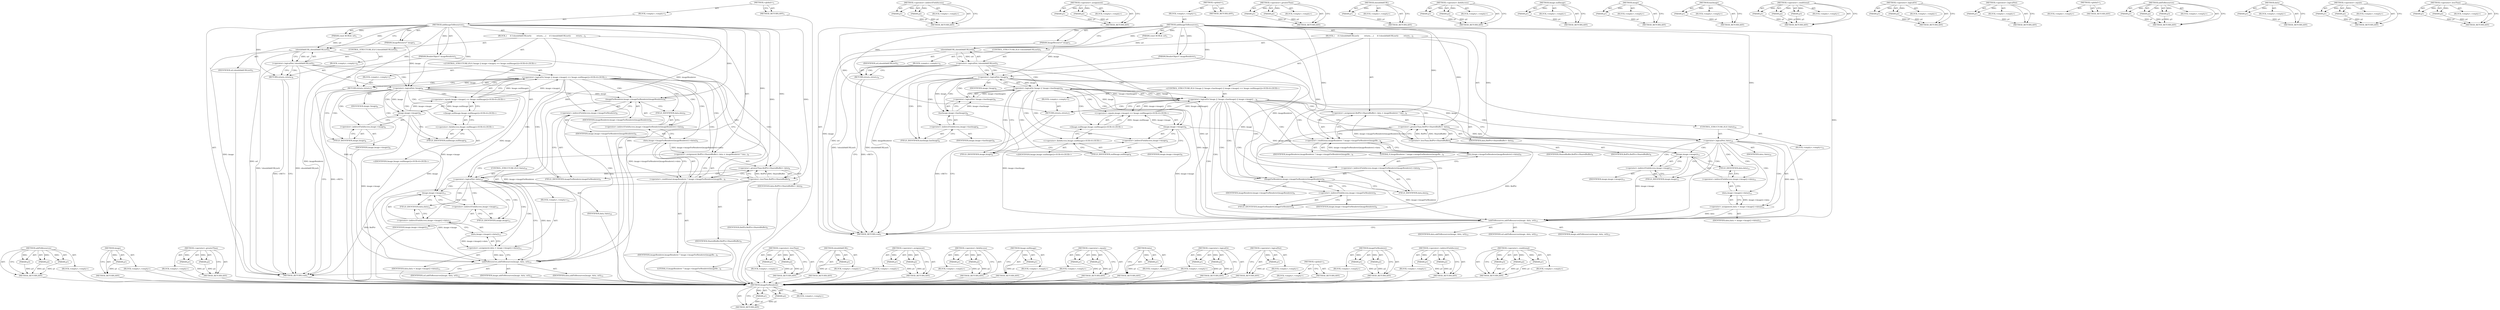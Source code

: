 digraph "&lt;operator&gt;.conditional" {
vulnerable_162 [label=<(METHOD,imageForRenderer)>];
vulnerable_163 [label=<(PARAM,p1)>];
vulnerable_164 [label=<(PARAM,p2)>];
vulnerable_165 [label=<(BLOCK,&lt;empty&gt;,&lt;empty&gt;)>];
vulnerable_166 [label=<(METHOD_RETURN,ANY)>];
vulnerable_114 [label=<(METHOD,&lt;operator&gt;.indirectFieldAccess)>];
vulnerable_115 [label=<(PARAM,p1)>];
vulnerable_116 [label=<(PARAM,p2)>];
vulnerable_117 [label=<(BLOCK,&lt;empty&gt;,&lt;empty&gt;)>];
vulnerable_118 [label=<(METHOD_RETURN,ANY)>];
vulnerable_137 [label=<(METHOD,&lt;operator&gt;.assignment)>];
vulnerable_138 [label=<(PARAM,p1)>];
vulnerable_139 [label=<(PARAM,p2)>];
vulnerable_140 [label=<(BLOCK,&lt;empty&gt;,&lt;empty&gt;)>];
vulnerable_141 [label=<(METHOD_RETURN,ANY)>];
vulnerable_6 [label=<(METHOD,&lt;global&gt;)<SUB>1</SUB>>];
vulnerable_7 [label=<(BLOCK,&lt;empty&gt;,&lt;empty&gt;)<SUB>1</SUB>>];
vulnerable_8 [label=<(METHOD,addImageToResources)<SUB>1</SUB>>];
vulnerable_9 [label=<(PARAM,ImageResource* image)<SUB>1</SUB>>];
vulnerable_10 [label=<(PARAM,RenderObject* imageRenderer)<SUB>1</SUB>>];
vulnerable_11 [label=<(PARAM,const KURL&amp; url)<SUB>1</SUB>>];
vulnerable_12 [label=<(BLOCK,{
     if (!shouldAddURL(url))
         return;...,{
     if (!shouldAddURL(url))
         return;...)<SUB>2</SUB>>];
vulnerable_13 [label=<(CONTROL_STRUCTURE,IF,if (!shouldAddURL(url)))<SUB>3</SUB>>];
vulnerable_14 [label=<(&lt;operator&gt;.logicalNot,!shouldAddURL(url))<SUB>3</SUB>>];
vulnerable_15 [label=<(shouldAddURL,shouldAddURL(url))<SUB>3</SUB>>];
vulnerable_16 [label=<(IDENTIFIER,url,shouldAddURL(url))<SUB>3</SUB>>];
vulnerable_17 [label=<(BLOCK,&lt;empty&gt;,&lt;empty&gt;)<SUB>4</SUB>>];
vulnerable_18 [label=<(RETURN,return;,return;)<SUB>4</SUB>>];
vulnerable_19 [label="<(CONTROL_STRUCTURE,IF,if (!image || !image-&gt;hasImage() || image-&gt;image() == Image::nullImage()))<SUB>6</SUB>>"];
vulnerable_20 [label=<(&lt;operator&gt;.logicalOr,!image || !image-&gt;hasImage() || image-&gt;image() ...)<SUB>6</SUB>>];
vulnerable_21 [label=<(&lt;operator&gt;.logicalOr,!image || !image-&gt;hasImage())<SUB>6</SUB>>];
vulnerable_22 [label=<(&lt;operator&gt;.logicalNot,!image)<SUB>6</SUB>>];
vulnerable_23 [label=<(IDENTIFIER,image,!image)<SUB>6</SUB>>];
vulnerable_24 [label=<(&lt;operator&gt;.logicalNot,!image-&gt;hasImage())<SUB>6</SUB>>];
vulnerable_25 [label=<(hasImage,image-&gt;hasImage())<SUB>6</SUB>>];
vulnerable_26 [label=<(&lt;operator&gt;.indirectFieldAccess,image-&gt;hasImage)<SUB>6</SUB>>];
vulnerable_27 [label=<(IDENTIFIER,image,image-&gt;hasImage())<SUB>6</SUB>>];
vulnerable_28 [label=<(FIELD_IDENTIFIER,hasImage,hasImage)<SUB>6</SUB>>];
vulnerable_29 [label="<(&lt;operator&gt;.equals,image-&gt;image() == Image::nullImage())<SUB>6</SUB>>"];
vulnerable_30 [label=<(image,image-&gt;image())<SUB>6</SUB>>];
vulnerable_31 [label=<(&lt;operator&gt;.indirectFieldAccess,image-&gt;image)<SUB>6</SUB>>];
vulnerable_32 [label=<(IDENTIFIER,image,image-&gt;image())<SUB>6</SUB>>];
vulnerable_33 [label=<(FIELD_IDENTIFIER,image,image)<SUB>6</SUB>>];
vulnerable_34 [label="<(Image.nullImage,Image::nullImage())<SUB>6</SUB>>"];
vulnerable_35 [label="<(&lt;operator&gt;.fieldAccess,Image::nullImage)<SUB>6</SUB>>"];
vulnerable_36 [label="<(IDENTIFIER,Image,Image::nullImage())<SUB>6</SUB>>"];
vulnerable_37 [label=<(FIELD_IDENTIFIER,nullImage,nullImage)<SUB>6</SUB>>];
vulnerable_38 [label=<(BLOCK,&lt;empty&gt;,&lt;empty&gt;)<SUB>7</SUB>>];
vulnerable_39 [label=<(RETURN,return;,return;)<SUB>7</SUB>>];
vulnerable_40 [label=<(&lt;operator&gt;.assignment,RefPtr&lt;SharedBuffer&gt; data = imageRenderer ? ima...)<SUB>9</SUB>>];
vulnerable_41 [label=<(&lt;operator&gt;.greaterThan,RefPtr&lt;SharedBuffer&gt; data)<SUB>9</SUB>>];
vulnerable_42 [label=<(&lt;operator&gt;.lessThan,RefPtr&lt;SharedBuffer)<SUB>9</SUB>>];
vulnerable_43 [label=<(IDENTIFIER,RefPtr,RefPtr&lt;SharedBuffer)<SUB>9</SUB>>];
vulnerable_44 [label=<(IDENTIFIER,SharedBuffer,RefPtr&lt;SharedBuffer)<SUB>9</SUB>>];
vulnerable_45 [label=<(IDENTIFIER,data,RefPtr&lt;SharedBuffer&gt; data)<SUB>9</SUB>>];
vulnerable_46 [label=<(&lt;operator&gt;.conditional,imageRenderer ? image-&gt;imageForRenderer(imageRe...)<SUB>9</SUB>>];
vulnerable_47 [label=<(IDENTIFIER,imageRenderer,imageRenderer ? image-&gt;imageForRenderer(imageRe...)<SUB>9</SUB>>];
vulnerable_48 [label=<(data,image-&gt;imageForRenderer(imageRenderer)-&gt;data())<SUB>9</SUB>>];
vulnerable_49 [label=<(&lt;operator&gt;.indirectFieldAccess,image-&gt;imageForRenderer(imageRenderer)-&gt;data)<SUB>9</SUB>>];
vulnerable_50 [label=<(imageForRenderer,image-&gt;imageForRenderer(imageRenderer))<SUB>9</SUB>>];
vulnerable_51 [label=<(&lt;operator&gt;.indirectFieldAccess,image-&gt;imageForRenderer)<SUB>9</SUB>>];
vulnerable_52 [label=<(IDENTIFIER,image,image-&gt;imageForRenderer(imageRenderer))<SUB>9</SUB>>];
vulnerable_53 [label=<(FIELD_IDENTIFIER,imageForRenderer,imageForRenderer)<SUB>9</SUB>>];
vulnerable_54 [label=<(IDENTIFIER,imageRenderer,image-&gt;imageForRenderer(imageRenderer))<SUB>9</SUB>>];
vulnerable_55 [label=<(FIELD_IDENTIFIER,data,data)<SUB>9</SUB>>];
vulnerable_56 [label=<(LITERAL,0,imageRenderer ? image-&gt;imageForRenderer(imageRe...)<SUB>9</SUB>>];
vulnerable_57 [label=<(CONTROL_STRUCTURE,IF,if (!data))<SUB>10</SUB>>];
vulnerable_58 [label=<(&lt;operator&gt;.logicalNot,!data)<SUB>10</SUB>>];
vulnerable_59 [label=<(IDENTIFIER,data,!data)<SUB>10</SUB>>];
vulnerable_60 [label=<(BLOCK,&lt;empty&gt;,&lt;empty&gt;)<SUB>11</SUB>>];
vulnerable_61 [label=<(&lt;operator&gt;.assignment,data = image-&gt;image()-&gt;data())<SUB>11</SUB>>];
vulnerable_62 [label=<(IDENTIFIER,data,data = image-&gt;image()-&gt;data())<SUB>11</SUB>>];
vulnerable_63 [label=<(data,image-&gt;image()-&gt;data())<SUB>11</SUB>>];
vulnerable_64 [label=<(&lt;operator&gt;.indirectFieldAccess,image-&gt;image()-&gt;data)<SUB>11</SUB>>];
vulnerable_65 [label=<(image,image-&gt;image())<SUB>11</SUB>>];
vulnerable_66 [label=<(&lt;operator&gt;.indirectFieldAccess,image-&gt;image)<SUB>11</SUB>>];
vulnerable_67 [label=<(IDENTIFIER,image,image-&gt;image())<SUB>11</SUB>>];
vulnerable_68 [label=<(FIELD_IDENTIFIER,image,image)<SUB>11</SUB>>];
vulnerable_69 [label=<(FIELD_IDENTIFIER,data,data)<SUB>11</SUB>>];
vulnerable_70 [label=<(addToResources,addToResources(image, data, url))<SUB>13</SUB>>];
vulnerable_71 [label=<(IDENTIFIER,image,addToResources(image, data, url))<SUB>13</SUB>>];
vulnerable_72 [label=<(IDENTIFIER,data,addToResources(image, data, url))<SUB>13</SUB>>];
vulnerable_73 [label=<(IDENTIFIER,url,addToResources(image, data, url))<SUB>13</SUB>>];
vulnerable_74 [label=<(METHOD_RETURN,void)<SUB>1</SUB>>];
vulnerable_76 [label=<(METHOD_RETURN,ANY)<SUB>1</SUB>>];
vulnerable_142 [label=<(METHOD,&lt;operator&gt;.greaterThan)>];
vulnerable_143 [label=<(PARAM,p1)>];
vulnerable_144 [label=<(PARAM,p2)>];
vulnerable_145 [label=<(BLOCK,&lt;empty&gt;,&lt;empty&gt;)>];
vulnerable_146 [label=<(METHOD_RETURN,ANY)>];
vulnerable_101 [label=<(METHOD,shouldAddURL)>];
vulnerable_102 [label=<(PARAM,p1)>];
vulnerable_103 [label=<(BLOCK,&lt;empty&gt;,&lt;empty&gt;)>];
vulnerable_104 [label=<(METHOD_RETURN,ANY)>];
vulnerable_132 [label=<(METHOD,&lt;operator&gt;.fieldAccess)>];
vulnerable_133 [label=<(PARAM,p1)>];
vulnerable_134 [label=<(PARAM,p2)>];
vulnerable_135 [label=<(BLOCK,&lt;empty&gt;,&lt;empty&gt;)>];
vulnerable_136 [label=<(METHOD_RETURN,ANY)>];
vulnerable_128 [label=<(METHOD,Image.nullImage)>];
vulnerable_129 [label=<(PARAM,p1)>];
vulnerable_130 [label=<(BLOCK,&lt;empty&gt;,&lt;empty&gt;)>];
vulnerable_131 [label=<(METHOD_RETURN,ANY)>];
vulnerable_124 [label=<(METHOD,image)>];
vulnerable_125 [label=<(PARAM,p1)>];
vulnerable_126 [label=<(BLOCK,&lt;empty&gt;,&lt;empty&gt;)>];
vulnerable_127 [label=<(METHOD_RETURN,ANY)>];
vulnerable_110 [label=<(METHOD,hasImage)>];
vulnerable_111 [label=<(PARAM,p1)>];
vulnerable_112 [label=<(BLOCK,&lt;empty&gt;,&lt;empty&gt;)>];
vulnerable_113 [label=<(METHOD_RETURN,ANY)>];
vulnerable_152 [label=<(METHOD,&lt;operator&gt;.conditional)>];
vulnerable_153 [label=<(PARAM,p1)>];
vulnerable_154 [label=<(PARAM,p2)>];
vulnerable_155 [label=<(PARAM,p3)>];
vulnerable_156 [label=<(BLOCK,&lt;empty&gt;,&lt;empty&gt;)>];
vulnerable_157 [label=<(METHOD_RETURN,ANY)>];
vulnerable_105 [label=<(METHOD,&lt;operator&gt;.logicalOr)>];
vulnerable_106 [label=<(PARAM,p1)>];
vulnerable_107 [label=<(PARAM,p2)>];
vulnerable_108 [label=<(BLOCK,&lt;empty&gt;,&lt;empty&gt;)>];
vulnerable_109 [label=<(METHOD_RETURN,ANY)>];
vulnerable_97 [label=<(METHOD,&lt;operator&gt;.logicalNot)>];
vulnerable_98 [label=<(PARAM,p1)>];
vulnerable_99 [label=<(BLOCK,&lt;empty&gt;,&lt;empty&gt;)>];
vulnerable_100 [label=<(METHOD_RETURN,ANY)>];
vulnerable_91 [label=<(METHOD,&lt;global&gt;)<SUB>1</SUB>>];
vulnerable_92 [label=<(BLOCK,&lt;empty&gt;,&lt;empty&gt;)>];
vulnerable_93 [label=<(METHOD_RETURN,ANY)>];
vulnerable_167 [label=<(METHOD,addToResources)>];
vulnerable_168 [label=<(PARAM,p1)>];
vulnerable_169 [label=<(PARAM,p2)>];
vulnerable_170 [label=<(PARAM,p3)>];
vulnerable_171 [label=<(BLOCK,&lt;empty&gt;,&lt;empty&gt;)>];
vulnerable_172 [label=<(METHOD_RETURN,ANY)>];
vulnerable_158 [label=<(METHOD,data)>];
vulnerable_159 [label=<(PARAM,p1)>];
vulnerable_160 [label=<(BLOCK,&lt;empty&gt;,&lt;empty&gt;)>];
vulnerable_161 [label=<(METHOD_RETURN,ANY)>];
vulnerable_119 [label=<(METHOD,&lt;operator&gt;.equals)>];
vulnerable_120 [label=<(PARAM,p1)>];
vulnerable_121 [label=<(PARAM,p2)>];
vulnerable_122 [label=<(BLOCK,&lt;empty&gt;,&lt;empty&gt;)>];
vulnerable_123 [label=<(METHOD_RETURN,ANY)>];
vulnerable_147 [label=<(METHOD,&lt;operator&gt;.lessThan)>];
vulnerable_148 [label=<(PARAM,p1)>];
vulnerable_149 [label=<(PARAM,p2)>];
vulnerable_150 [label=<(BLOCK,&lt;empty&gt;,&lt;empty&gt;)>];
vulnerable_151 [label=<(METHOD_RETURN,ANY)>];
fixed_157 [label=<(METHOD,addToResources)>];
fixed_158 [label=<(PARAM,p1)>];
fixed_159 [label=<(PARAM,p2)>];
fixed_160 [label=<(PARAM,p3)>];
fixed_161 [label=<(BLOCK,&lt;empty&gt;,&lt;empty&gt;)>];
fixed_162 [label=<(METHOD_RETURN,ANY)>];
fixed_109 [label=<(METHOD,image)>];
fixed_110 [label=<(PARAM,p1)>];
fixed_111 [label=<(BLOCK,&lt;empty&gt;,&lt;empty&gt;)>];
fixed_112 [label=<(METHOD_RETURN,ANY)>];
fixed_132 [label=<(METHOD,&lt;operator&gt;.greaterThan)>];
fixed_133 [label=<(PARAM,p1)>];
fixed_134 [label=<(PARAM,p2)>];
fixed_135 [label=<(BLOCK,&lt;empty&gt;,&lt;empty&gt;)>];
fixed_136 [label=<(METHOD_RETURN,ANY)>];
fixed_6 [label=<(METHOD,&lt;global&gt;)<SUB>1</SUB>>];
fixed_7 [label=<(BLOCK,&lt;empty&gt;,&lt;empty&gt;)<SUB>1</SUB>>];
fixed_8 [label=<(METHOD,addImageToResources)<SUB>1</SUB>>];
fixed_9 [label=<(PARAM,ImageResource* image)<SUB>1</SUB>>];
fixed_10 [label=<(PARAM,RenderObject* imageRenderer)<SUB>1</SUB>>];
fixed_11 [label=<(PARAM,const KURL&amp; url)<SUB>1</SUB>>];
fixed_12 [label=<(BLOCK,{
     if (!shouldAddURL(url))
         return;...,{
     if (!shouldAddURL(url))
         return;...)<SUB>2</SUB>>];
fixed_13 [label=<(CONTROL_STRUCTURE,IF,if (!shouldAddURL(url)))<SUB>3</SUB>>];
fixed_14 [label=<(&lt;operator&gt;.logicalNot,!shouldAddURL(url))<SUB>3</SUB>>];
fixed_15 [label=<(shouldAddURL,shouldAddURL(url))<SUB>3</SUB>>];
fixed_16 [label=<(IDENTIFIER,url,shouldAddURL(url))<SUB>3</SUB>>];
fixed_17 [label=<(BLOCK,&lt;empty&gt;,&lt;empty&gt;)<SUB>4</SUB>>];
fixed_18 [label=<(RETURN,return;,return;)<SUB>4</SUB>>];
fixed_19 [label="<(CONTROL_STRUCTURE,IF,if (!image || image-&gt;image() == Image::nullImage()))<SUB>6</SUB>>"];
fixed_20 [label="<(&lt;operator&gt;.logicalOr,!image || image-&gt;image() == Image::nullImage())<SUB>6</SUB>>"];
fixed_21 [label=<(&lt;operator&gt;.logicalNot,!image)<SUB>6</SUB>>];
fixed_22 [label=<(IDENTIFIER,image,!image)<SUB>6</SUB>>];
fixed_23 [label="<(&lt;operator&gt;.equals,image-&gt;image() == Image::nullImage())<SUB>6</SUB>>"];
fixed_24 [label=<(image,image-&gt;image())<SUB>6</SUB>>];
fixed_25 [label=<(&lt;operator&gt;.indirectFieldAccess,image-&gt;image)<SUB>6</SUB>>];
fixed_26 [label=<(IDENTIFIER,image,image-&gt;image())<SUB>6</SUB>>];
fixed_27 [label=<(FIELD_IDENTIFIER,image,image)<SUB>6</SUB>>];
fixed_28 [label="<(Image.nullImage,Image::nullImage())<SUB>6</SUB>>"];
fixed_29 [label="<(&lt;operator&gt;.fieldAccess,Image::nullImage)<SUB>6</SUB>>"];
fixed_30 [label="<(IDENTIFIER,Image,Image::nullImage())<SUB>6</SUB>>"];
fixed_31 [label=<(FIELD_IDENTIFIER,nullImage,nullImage)<SUB>6</SUB>>];
fixed_32 [label=<(BLOCK,&lt;empty&gt;,&lt;empty&gt;)<SUB>7</SUB>>];
fixed_33 [label=<(RETURN,return;,return;)<SUB>7</SUB>>];
fixed_34 [label=<(&lt;operator&gt;.assignment,RefPtr&lt;SharedBuffer&gt; data = imageRenderer ? ima...)<SUB>9</SUB>>];
fixed_35 [label=<(&lt;operator&gt;.greaterThan,RefPtr&lt;SharedBuffer&gt; data)<SUB>9</SUB>>];
fixed_36 [label=<(&lt;operator&gt;.lessThan,RefPtr&lt;SharedBuffer)<SUB>9</SUB>>];
fixed_37 [label=<(IDENTIFIER,RefPtr,RefPtr&lt;SharedBuffer)<SUB>9</SUB>>];
fixed_38 [label=<(IDENTIFIER,SharedBuffer,RefPtr&lt;SharedBuffer)<SUB>9</SUB>>];
fixed_39 [label=<(IDENTIFIER,data,RefPtr&lt;SharedBuffer&gt; data)<SUB>9</SUB>>];
fixed_40 [label=<(&lt;operator&gt;.conditional,imageRenderer ? image-&gt;imageForRenderer(imageRe...)<SUB>9</SUB>>];
fixed_41 [label=<(IDENTIFIER,imageRenderer,imageRenderer ? image-&gt;imageForRenderer(imageRe...)<SUB>9</SUB>>];
fixed_42 [label=<(data,image-&gt;imageForRenderer(imageRenderer)-&gt;data())<SUB>9</SUB>>];
fixed_43 [label=<(&lt;operator&gt;.indirectFieldAccess,image-&gt;imageForRenderer(imageRenderer)-&gt;data)<SUB>9</SUB>>];
fixed_44 [label=<(imageForRenderer,image-&gt;imageForRenderer(imageRenderer))<SUB>9</SUB>>];
fixed_45 [label=<(&lt;operator&gt;.indirectFieldAccess,image-&gt;imageForRenderer)<SUB>9</SUB>>];
fixed_46 [label=<(IDENTIFIER,image,image-&gt;imageForRenderer(imageRenderer))<SUB>9</SUB>>];
fixed_47 [label=<(FIELD_IDENTIFIER,imageForRenderer,imageForRenderer)<SUB>9</SUB>>];
fixed_48 [label=<(IDENTIFIER,imageRenderer,image-&gt;imageForRenderer(imageRenderer))<SUB>9</SUB>>];
fixed_49 [label=<(FIELD_IDENTIFIER,data,data)<SUB>9</SUB>>];
fixed_50 [label=<(LITERAL,0,imageRenderer ? image-&gt;imageForRenderer(imageRe...)<SUB>9</SUB>>];
fixed_51 [label=<(CONTROL_STRUCTURE,IF,if (!data))<SUB>10</SUB>>];
fixed_52 [label=<(&lt;operator&gt;.logicalNot,!data)<SUB>10</SUB>>];
fixed_53 [label=<(IDENTIFIER,data,!data)<SUB>10</SUB>>];
fixed_54 [label=<(BLOCK,&lt;empty&gt;,&lt;empty&gt;)<SUB>11</SUB>>];
fixed_55 [label=<(&lt;operator&gt;.assignment,data = image-&gt;image()-&gt;data())<SUB>11</SUB>>];
fixed_56 [label=<(IDENTIFIER,data,data = image-&gt;image()-&gt;data())<SUB>11</SUB>>];
fixed_57 [label=<(data,image-&gt;image()-&gt;data())<SUB>11</SUB>>];
fixed_58 [label=<(&lt;operator&gt;.indirectFieldAccess,image-&gt;image()-&gt;data)<SUB>11</SUB>>];
fixed_59 [label=<(image,image-&gt;image())<SUB>11</SUB>>];
fixed_60 [label=<(&lt;operator&gt;.indirectFieldAccess,image-&gt;image)<SUB>11</SUB>>];
fixed_61 [label=<(IDENTIFIER,image,image-&gt;image())<SUB>11</SUB>>];
fixed_62 [label=<(FIELD_IDENTIFIER,image,image)<SUB>11</SUB>>];
fixed_63 [label=<(FIELD_IDENTIFIER,data,data)<SUB>11</SUB>>];
fixed_64 [label=<(addToResources,addToResources(image, data, url))<SUB>13</SUB>>];
fixed_65 [label=<(IDENTIFIER,image,addToResources(image, data, url))<SUB>13</SUB>>];
fixed_66 [label=<(IDENTIFIER,data,addToResources(image, data, url))<SUB>13</SUB>>];
fixed_67 [label=<(IDENTIFIER,url,addToResources(image, data, url))<SUB>13</SUB>>];
fixed_68 [label=<(METHOD_RETURN,void)<SUB>1</SUB>>];
fixed_70 [label=<(METHOD_RETURN,ANY)<SUB>1</SUB>>];
fixed_137 [label=<(METHOD,&lt;operator&gt;.lessThan)>];
fixed_138 [label=<(PARAM,p1)>];
fixed_139 [label=<(PARAM,p2)>];
fixed_140 [label=<(BLOCK,&lt;empty&gt;,&lt;empty&gt;)>];
fixed_141 [label=<(METHOD_RETURN,ANY)>];
fixed_95 [label=<(METHOD,shouldAddURL)>];
fixed_96 [label=<(PARAM,p1)>];
fixed_97 [label=<(BLOCK,&lt;empty&gt;,&lt;empty&gt;)>];
fixed_98 [label=<(METHOD_RETURN,ANY)>];
fixed_127 [label=<(METHOD,&lt;operator&gt;.assignment)>];
fixed_128 [label=<(PARAM,p1)>];
fixed_129 [label=<(PARAM,p2)>];
fixed_130 [label=<(BLOCK,&lt;empty&gt;,&lt;empty&gt;)>];
fixed_131 [label=<(METHOD_RETURN,ANY)>];
fixed_122 [label=<(METHOD,&lt;operator&gt;.fieldAccess)>];
fixed_123 [label=<(PARAM,p1)>];
fixed_124 [label=<(PARAM,p2)>];
fixed_125 [label=<(BLOCK,&lt;empty&gt;,&lt;empty&gt;)>];
fixed_126 [label=<(METHOD_RETURN,ANY)>];
fixed_118 [label=<(METHOD,Image.nullImage)>];
fixed_119 [label=<(PARAM,p1)>];
fixed_120 [label=<(BLOCK,&lt;empty&gt;,&lt;empty&gt;)>];
fixed_121 [label=<(METHOD_RETURN,ANY)>];
fixed_104 [label=<(METHOD,&lt;operator&gt;.equals)>];
fixed_105 [label=<(PARAM,p1)>];
fixed_106 [label=<(PARAM,p2)>];
fixed_107 [label=<(BLOCK,&lt;empty&gt;,&lt;empty&gt;)>];
fixed_108 [label=<(METHOD_RETURN,ANY)>];
fixed_148 [label=<(METHOD,data)>];
fixed_149 [label=<(PARAM,p1)>];
fixed_150 [label=<(BLOCK,&lt;empty&gt;,&lt;empty&gt;)>];
fixed_151 [label=<(METHOD_RETURN,ANY)>];
fixed_99 [label=<(METHOD,&lt;operator&gt;.logicalOr)>];
fixed_100 [label=<(PARAM,p1)>];
fixed_101 [label=<(PARAM,p2)>];
fixed_102 [label=<(BLOCK,&lt;empty&gt;,&lt;empty&gt;)>];
fixed_103 [label=<(METHOD_RETURN,ANY)>];
fixed_91 [label=<(METHOD,&lt;operator&gt;.logicalNot)>];
fixed_92 [label=<(PARAM,p1)>];
fixed_93 [label=<(BLOCK,&lt;empty&gt;,&lt;empty&gt;)>];
fixed_94 [label=<(METHOD_RETURN,ANY)>];
fixed_85 [label=<(METHOD,&lt;global&gt;)<SUB>1</SUB>>];
fixed_86 [label=<(BLOCK,&lt;empty&gt;,&lt;empty&gt;)>];
fixed_87 [label=<(METHOD_RETURN,ANY)>];
fixed_152 [label=<(METHOD,imageForRenderer)>];
fixed_153 [label=<(PARAM,p1)>];
fixed_154 [label=<(PARAM,p2)>];
fixed_155 [label=<(BLOCK,&lt;empty&gt;,&lt;empty&gt;)>];
fixed_156 [label=<(METHOD_RETURN,ANY)>];
fixed_113 [label=<(METHOD,&lt;operator&gt;.indirectFieldAccess)>];
fixed_114 [label=<(PARAM,p1)>];
fixed_115 [label=<(PARAM,p2)>];
fixed_116 [label=<(BLOCK,&lt;empty&gt;,&lt;empty&gt;)>];
fixed_117 [label=<(METHOD_RETURN,ANY)>];
fixed_142 [label=<(METHOD,&lt;operator&gt;.conditional)>];
fixed_143 [label=<(PARAM,p1)>];
fixed_144 [label=<(PARAM,p2)>];
fixed_145 [label=<(PARAM,p3)>];
fixed_146 [label=<(BLOCK,&lt;empty&gt;,&lt;empty&gt;)>];
fixed_147 [label=<(METHOD_RETURN,ANY)>];
vulnerable_162 -> vulnerable_163  [key=0, label="AST: "];
vulnerable_162 -> vulnerable_163  [key=1, label="DDG: "];
vulnerable_162 -> vulnerable_165  [key=0, label="AST: "];
vulnerable_162 -> vulnerable_164  [key=0, label="AST: "];
vulnerable_162 -> vulnerable_164  [key=1, label="DDG: "];
vulnerable_162 -> vulnerable_166  [key=0, label="AST: "];
vulnerable_162 -> vulnerable_166  [key=1, label="CFG: "];
vulnerable_163 -> vulnerable_166  [key=0, label="DDG: p1"];
vulnerable_164 -> vulnerable_166  [key=0, label="DDG: p2"];
vulnerable_114 -> vulnerable_115  [key=0, label="AST: "];
vulnerable_114 -> vulnerable_115  [key=1, label="DDG: "];
vulnerable_114 -> vulnerable_117  [key=0, label="AST: "];
vulnerable_114 -> vulnerable_116  [key=0, label="AST: "];
vulnerable_114 -> vulnerable_116  [key=1, label="DDG: "];
vulnerable_114 -> vulnerable_118  [key=0, label="AST: "];
vulnerable_114 -> vulnerable_118  [key=1, label="CFG: "];
vulnerable_115 -> vulnerable_118  [key=0, label="DDG: p1"];
vulnerable_116 -> vulnerable_118  [key=0, label="DDG: p2"];
vulnerable_137 -> vulnerable_138  [key=0, label="AST: "];
vulnerable_137 -> vulnerable_138  [key=1, label="DDG: "];
vulnerable_137 -> vulnerable_140  [key=0, label="AST: "];
vulnerable_137 -> vulnerable_139  [key=0, label="AST: "];
vulnerable_137 -> vulnerable_139  [key=1, label="DDG: "];
vulnerable_137 -> vulnerable_141  [key=0, label="AST: "];
vulnerable_137 -> vulnerable_141  [key=1, label="CFG: "];
vulnerable_138 -> vulnerable_141  [key=0, label="DDG: p1"];
vulnerable_139 -> vulnerable_141  [key=0, label="DDG: p2"];
vulnerable_6 -> vulnerable_7  [key=0, label="AST: "];
vulnerable_6 -> vulnerable_76  [key=0, label="AST: "];
vulnerable_6 -> vulnerable_76  [key=1, label="CFG: "];
vulnerable_7 -> vulnerable_8  [key=0, label="AST: "];
vulnerable_8 -> vulnerable_9  [key=0, label="AST: "];
vulnerable_8 -> vulnerable_9  [key=1, label="DDG: "];
vulnerable_8 -> vulnerable_10  [key=0, label="AST: "];
vulnerable_8 -> vulnerable_10  [key=1, label="DDG: "];
vulnerable_8 -> vulnerable_11  [key=0, label="AST: "];
vulnerable_8 -> vulnerable_11  [key=1, label="DDG: "];
vulnerable_8 -> vulnerable_12  [key=0, label="AST: "];
vulnerable_8 -> vulnerable_74  [key=0, label="AST: "];
vulnerable_8 -> vulnerable_15  [key=0, label="CFG: "];
vulnerable_8 -> vulnerable_15  [key=1, label="DDG: "];
vulnerable_8 -> vulnerable_40  [key=0, label="DDG: "];
vulnerable_8 -> vulnerable_70  [key=0, label="DDG: "];
vulnerable_8 -> vulnerable_18  [key=0, label="DDG: "];
vulnerable_8 -> vulnerable_39  [key=0, label="DDG: "];
vulnerable_8 -> vulnerable_41  [key=0, label="DDG: "];
vulnerable_8 -> vulnerable_46  [key=0, label="DDG: "];
vulnerable_8 -> vulnerable_58  [key=0, label="DDG: "];
vulnerable_8 -> vulnerable_42  [key=0, label="DDG: "];
vulnerable_8 -> vulnerable_22  [key=0, label="DDG: "];
vulnerable_8 -> vulnerable_50  [key=0, label="DDG: "];
vulnerable_9 -> vulnerable_74  [key=0, label="DDG: image"];
vulnerable_9 -> vulnerable_22  [key=0, label="DDG: image"];
vulnerable_10 -> vulnerable_74  [key=0, label="DDG: imageRenderer"];
vulnerable_10 -> vulnerable_50  [key=0, label="DDG: imageRenderer"];
vulnerable_11 -> vulnerable_15  [key=0, label="DDG: url"];
vulnerable_12 -> vulnerable_13  [key=0, label="AST: "];
vulnerable_12 -> vulnerable_19  [key=0, label="AST: "];
vulnerable_12 -> vulnerable_40  [key=0, label="AST: "];
vulnerable_12 -> vulnerable_57  [key=0, label="AST: "];
vulnerable_12 -> vulnerable_70  [key=0, label="AST: "];
vulnerable_13 -> vulnerable_14  [key=0, label="AST: "];
vulnerable_13 -> vulnerable_17  [key=0, label="AST: "];
vulnerable_14 -> vulnerable_15  [key=0, label="AST: "];
vulnerable_14 -> vulnerable_18  [key=0, label="CFG: "];
vulnerable_14 -> vulnerable_18  [key=1, label="CDG: "];
vulnerable_14 -> vulnerable_22  [key=0, label="CFG: "];
vulnerable_14 -> vulnerable_22  [key=1, label="CDG: "];
vulnerable_14 -> vulnerable_74  [key=0, label="DDG: shouldAddURL(url)"];
vulnerable_14 -> vulnerable_74  [key=1, label="DDG: !shouldAddURL(url)"];
vulnerable_14 -> vulnerable_21  [key=0, label="CDG: "];
vulnerable_14 -> vulnerable_20  [key=0, label="CDG: "];
vulnerable_15 -> vulnerable_16  [key=0, label="AST: "];
vulnerable_15 -> vulnerable_14  [key=0, label="CFG: "];
vulnerable_15 -> vulnerable_14  [key=1, label="DDG: url"];
vulnerable_15 -> vulnerable_74  [key=0, label="DDG: url"];
vulnerable_15 -> vulnerable_70  [key=0, label="DDG: url"];
vulnerable_17 -> vulnerable_18  [key=0, label="AST: "];
vulnerable_18 -> vulnerable_74  [key=0, label="CFG: "];
vulnerable_18 -> vulnerable_74  [key=1, label="DDG: &lt;RET&gt;"];
vulnerable_19 -> vulnerable_20  [key=0, label="AST: "];
vulnerable_19 -> vulnerable_38  [key=0, label="AST: "];
vulnerable_20 -> vulnerable_21  [key=0, label="AST: "];
vulnerable_20 -> vulnerable_29  [key=0, label="AST: "];
vulnerable_20 -> vulnerable_39  [key=0, label="CFG: "];
vulnerable_20 -> vulnerable_39  [key=1, label="CDG: "];
vulnerable_20 -> vulnerable_42  [key=0, label="CFG: "];
vulnerable_20 -> vulnerable_42  [key=1, label="CDG: "];
vulnerable_20 -> vulnerable_46  [key=0, label="CDG: "];
vulnerable_20 -> vulnerable_40  [key=0, label="CDG: "];
vulnerable_20 -> vulnerable_58  [key=0, label="CDG: "];
vulnerable_20 -> vulnerable_41  [key=0, label="CDG: "];
vulnerable_20 -> vulnerable_70  [key=0, label="CDG: "];
vulnerable_20 -> vulnerable_48  [key=0, label="CDG: "];
vulnerable_20 -> vulnerable_49  [key=0, label="CDG: "];
vulnerable_20 -> vulnerable_51  [key=0, label="CDG: "];
vulnerable_20 -> vulnerable_50  [key=0, label="CDG: "];
vulnerable_20 -> vulnerable_53  [key=0, label="CDG: "];
vulnerable_20 -> vulnerable_55  [key=0, label="CDG: "];
vulnerable_21 -> vulnerable_22  [key=0, label="AST: "];
vulnerable_21 -> vulnerable_24  [key=0, label="AST: "];
vulnerable_21 -> vulnerable_20  [key=0, label="CFG: "];
vulnerable_21 -> vulnerable_20  [key=1, label="DDG: !image"];
vulnerable_21 -> vulnerable_20  [key=2, label="DDG: !image-&gt;hasImage()"];
vulnerable_21 -> vulnerable_33  [key=0, label="CFG: "];
vulnerable_21 -> vulnerable_33  [key=1, label="CDG: "];
vulnerable_21 -> vulnerable_30  [key=0, label="CDG: "];
vulnerable_21 -> vulnerable_34  [key=0, label="CDG: "];
vulnerable_21 -> vulnerable_37  [key=0, label="CDG: "];
vulnerable_21 -> vulnerable_29  [key=0, label="CDG: "];
vulnerable_21 -> vulnerable_35  [key=0, label="CDG: "];
vulnerable_21 -> vulnerable_31  [key=0, label="CDG: "];
vulnerable_22 -> vulnerable_23  [key=0, label="AST: "];
vulnerable_22 -> vulnerable_21  [key=0, label="CFG: "];
vulnerable_22 -> vulnerable_21  [key=1, label="DDG: image"];
vulnerable_22 -> vulnerable_28  [key=0, label="CFG: "];
vulnerable_22 -> vulnerable_28  [key=1, label="CDG: "];
vulnerable_22 -> vulnerable_70  [key=0, label="DDG: image"];
vulnerable_22 -> vulnerable_30  [key=0, label="DDG: image"];
vulnerable_22 -> vulnerable_25  [key=0, label="DDG: image"];
vulnerable_22 -> vulnerable_25  [key=1, label="CDG: "];
vulnerable_22 -> vulnerable_50  [key=0, label="DDG: image"];
vulnerable_22 -> vulnerable_65  [key=0, label="DDG: image"];
vulnerable_22 -> vulnerable_26  [key=0, label="CDG: "];
vulnerable_22 -> vulnerable_24  [key=0, label="CDG: "];
vulnerable_24 -> vulnerable_25  [key=0, label="AST: "];
vulnerable_24 -> vulnerable_21  [key=0, label="CFG: "];
vulnerable_24 -> vulnerable_21  [key=1, label="DDG: image-&gt;hasImage()"];
vulnerable_25 -> vulnerable_26  [key=0, label="AST: "];
vulnerable_25 -> vulnerable_24  [key=0, label="CFG: "];
vulnerable_25 -> vulnerable_24  [key=1, label="DDG: image-&gt;hasImage"];
vulnerable_25 -> vulnerable_70  [key=0, label="DDG: image-&gt;hasImage"];
vulnerable_26 -> vulnerable_27  [key=0, label="AST: "];
vulnerable_26 -> vulnerable_28  [key=0, label="AST: "];
vulnerable_26 -> vulnerable_25  [key=0, label="CFG: "];
vulnerable_28 -> vulnerable_26  [key=0, label="CFG: "];
vulnerable_29 -> vulnerable_30  [key=0, label="AST: "];
vulnerable_29 -> vulnerable_34  [key=0, label="AST: "];
vulnerable_29 -> vulnerable_20  [key=0, label="CFG: "];
vulnerable_29 -> vulnerable_20  [key=1, label="DDG: image-&gt;image()"];
vulnerable_29 -> vulnerable_20  [key=2, label="DDG: Image::nullImage()"];
vulnerable_30 -> vulnerable_31  [key=0, label="AST: "];
vulnerable_30 -> vulnerable_37  [key=0, label="CFG: "];
vulnerable_30 -> vulnerable_70  [key=0, label="DDG: image-&gt;image"];
vulnerable_30 -> vulnerable_29  [key=0, label="DDG: image-&gt;image"];
vulnerable_30 -> vulnerable_65  [key=0, label="DDG: image-&gt;image"];
vulnerable_31 -> vulnerable_32  [key=0, label="AST: "];
vulnerable_31 -> vulnerable_33  [key=0, label="AST: "];
vulnerable_31 -> vulnerable_30  [key=0, label="CFG: "];
vulnerable_33 -> vulnerable_31  [key=0, label="CFG: "];
vulnerable_34 -> vulnerable_35  [key=0, label="AST: "];
vulnerable_34 -> vulnerable_29  [key=0, label="CFG: "];
vulnerable_34 -> vulnerable_29  [key=1, label="DDG: Image::nullImage"];
vulnerable_35 -> vulnerable_36  [key=0, label="AST: "];
vulnerable_35 -> vulnerable_37  [key=0, label="AST: "];
vulnerable_35 -> vulnerable_34  [key=0, label="CFG: "];
vulnerable_37 -> vulnerable_35  [key=0, label="CFG: "];
vulnerable_38 -> vulnerable_39  [key=0, label="AST: "];
vulnerable_39 -> vulnerable_74  [key=0, label="CFG: "];
vulnerable_39 -> vulnerable_74  [key=1, label="DDG: &lt;RET&gt;"];
vulnerable_40 -> vulnerable_41  [key=0, label="AST: "];
vulnerable_40 -> vulnerable_46  [key=0, label="AST: "];
vulnerable_40 -> vulnerable_58  [key=0, label="CFG: "];
vulnerable_41 -> vulnerable_42  [key=0, label="AST: "];
vulnerable_41 -> vulnerable_45  [key=0, label="AST: "];
vulnerable_41 -> vulnerable_53  [key=0, label="CFG: "];
vulnerable_41 -> vulnerable_46  [key=0, label="CFG: "];
vulnerable_41 -> vulnerable_58  [key=0, label="DDG: data"];
vulnerable_42 -> vulnerable_43  [key=0, label="AST: "];
vulnerable_42 -> vulnerable_44  [key=0, label="AST: "];
vulnerable_42 -> vulnerable_41  [key=0, label="CFG: "];
vulnerable_42 -> vulnerable_41  [key=1, label="DDG: RefPtr"];
vulnerable_42 -> vulnerable_41  [key=2, label="DDG: SharedBuffer"];
vulnerable_42 -> vulnerable_74  [key=0, label="DDG: RefPtr"];
vulnerable_46 -> vulnerable_47  [key=0, label="AST: "];
vulnerable_46 -> vulnerable_48  [key=0, label="AST: "];
vulnerable_46 -> vulnerable_56  [key=0, label="AST: "];
vulnerable_46 -> vulnerable_40  [key=0, label="CFG: "];
vulnerable_48 -> vulnerable_49  [key=0, label="AST: "];
vulnerable_48 -> vulnerable_46  [key=0, label="CFG: "];
vulnerable_48 -> vulnerable_46  [key=1, label="DDG: image-&gt;imageForRenderer(imageRenderer)-&gt;data"];
vulnerable_48 -> vulnerable_40  [key=0, label="DDG: image-&gt;imageForRenderer(imageRenderer)-&gt;data"];
vulnerable_49 -> vulnerable_50  [key=0, label="AST: "];
vulnerable_49 -> vulnerable_55  [key=0, label="AST: "];
vulnerable_49 -> vulnerable_48  [key=0, label="CFG: "];
vulnerable_50 -> vulnerable_51  [key=0, label="AST: "];
vulnerable_50 -> vulnerable_54  [key=0, label="AST: "];
vulnerable_50 -> vulnerable_55  [key=0, label="CFG: "];
vulnerable_50 -> vulnerable_70  [key=0, label="DDG: image-&gt;imageForRenderer"];
vulnerable_51 -> vulnerable_52  [key=0, label="AST: "];
vulnerable_51 -> vulnerable_53  [key=0, label="AST: "];
vulnerable_51 -> vulnerable_50  [key=0, label="CFG: "];
vulnerable_53 -> vulnerable_51  [key=0, label="CFG: "];
vulnerable_55 -> vulnerable_49  [key=0, label="CFG: "];
vulnerable_57 -> vulnerable_58  [key=0, label="AST: "];
vulnerable_57 -> vulnerable_60  [key=0, label="AST: "];
vulnerable_58 -> vulnerable_59  [key=0, label="AST: "];
vulnerable_58 -> vulnerable_68  [key=0, label="CFG: "];
vulnerable_58 -> vulnerable_68  [key=1, label="CDG: "];
vulnerable_58 -> vulnerable_70  [key=0, label="CFG: "];
vulnerable_58 -> vulnerable_70  [key=1, label="DDG: data"];
vulnerable_58 -> vulnerable_64  [key=0, label="CDG: "];
vulnerable_58 -> vulnerable_66  [key=0, label="CDG: "];
vulnerable_58 -> vulnerable_69  [key=0, label="CDG: "];
vulnerable_58 -> vulnerable_65  [key=0, label="CDG: "];
vulnerable_58 -> vulnerable_61  [key=0, label="CDG: "];
vulnerable_58 -> vulnerable_63  [key=0, label="CDG: "];
vulnerable_60 -> vulnerable_61  [key=0, label="AST: "];
vulnerable_61 -> vulnerable_62  [key=0, label="AST: "];
vulnerable_61 -> vulnerable_63  [key=0, label="AST: "];
vulnerable_61 -> vulnerable_70  [key=0, label="CFG: "];
vulnerable_61 -> vulnerable_70  [key=1, label="DDG: data"];
vulnerable_63 -> vulnerable_64  [key=0, label="AST: "];
vulnerable_63 -> vulnerable_61  [key=0, label="CFG: "];
vulnerable_63 -> vulnerable_61  [key=1, label="DDG: image-&gt;image()-&gt;data"];
vulnerable_64 -> vulnerable_65  [key=0, label="AST: "];
vulnerable_64 -> vulnerable_69  [key=0, label="AST: "];
vulnerable_64 -> vulnerable_63  [key=0, label="CFG: "];
vulnerable_65 -> vulnerable_66  [key=0, label="AST: "];
vulnerable_65 -> vulnerable_69  [key=0, label="CFG: "];
vulnerable_65 -> vulnerable_70  [key=0, label="DDG: image-&gt;image"];
vulnerable_66 -> vulnerable_67  [key=0, label="AST: "];
vulnerable_66 -> vulnerable_68  [key=0, label="AST: "];
vulnerable_66 -> vulnerable_65  [key=0, label="CFG: "];
vulnerable_68 -> vulnerable_66  [key=0, label="CFG: "];
vulnerable_69 -> vulnerable_64  [key=0, label="CFG: "];
vulnerable_70 -> vulnerable_71  [key=0, label="AST: "];
vulnerable_70 -> vulnerable_72  [key=0, label="AST: "];
vulnerable_70 -> vulnerable_73  [key=0, label="AST: "];
vulnerable_70 -> vulnerable_74  [key=0, label="CFG: "];
vulnerable_142 -> vulnerable_143  [key=0, label="AST: "];
vulnerable_142 -> vulnerable_143  [key=1, label="DDG: "];
vulnerable_142 -> vulnerable_145  [key=0, label="AST: "];
vulnerable_142 -> vulnerable_144  [key=0, label="AST: "];
vulnerable_142 -> vulnerable_144  [key=1, label="DDG: "];
vulnerable_142 -> vulnerable_146  [key=0, label="AST: "];
vulnerable_142 -> vulnerable_146  [key=1, label="CFG: "];
vulnerable_143 -> vulnerable_146  [key=0, label="DDG: p1"];
vulnerable_144 -> vulnerable_146  [key=0, label="DDG: p2"];
vulnerable_101 -> vulnerable_102  [key=0, label="AST: "];
vulnerable_101 -> vulnerable_102  [key=1, label="DDG: "];
vulnerable_101 -> vulnerable_103  [key=0, label="AST: "];
vulnerable_101 -> vulnerable_104  [key=0, label="AST: "];
vulnerable_101 -> vulnerable_104  [key=1, label="CFG: "];
vulnerable_102 -> vulnerable_104  [key=0, label="DDG: p1"];
vulnerable_132 -> vulnerable_133  [key=0, label="AST: "];
vulnerable_132 -> vulnerable_133  [key=1, label="DDG: "];
vulnerable_132 -> vulnerable_135  [key=0, label="AST: "];
vulnerable_132 -> vulnerable_134  [key=0, label="AST: "];
vulnerable_132 -> vulnerable_134  [key=1, label="DDG: "];
vulnerable_132 -> vulnerable_136  [key=0, label="AST: "];
vulnerable_132 -> vulnerable_136  [key=1, label="CFG: "];
vulnerable_133 -> vulnerable_136  [key=0, label="DDG: p1"];
vulnerable_134 -> vulnerable_136  [key=0, label="DDG: p2"];
vulnerable_128 -> vulnerable_129  [key=0, label="AST: "];
vulnerable_128 -> vulnerable_129  [key=1, label="DDG: "];
vulnerable_128 -> vulnerable_130  [key=0, label="AST: "];
vulnerable_128 -> vulnerable_131  [key=0, label="AST: "];
vulnerable_128 -> vulnerable_131  [key=1, label="CFG: "];
vulnerable_129 -> vulnerable_131  [key=0, label="DDG: p1"];
vulnerable_124 -> vulnerable_125  [key=0, label="AST: "];
vulnerable_124 -> vulnerable_125  [key=1, label="DDG: "];
vulnerable_124 -> vulnerable_126  [key=0, label="AST: "];
vulnerable_124 -> vulnerable_127  [key=0, label="AST: "];
vulnerable_124 -> vulnerable_127  [key=1, label="CFG: "];
vulnerable_125 -> vulnerable_127  [key=0, label="DDG: p1"];
vulnerable_110 -> vulnerable_111  [key=0, label="AST: "];
vulnerable_110 -> vulnerable_111  [key=1, label="DDG: "];
vulnerable_110 -> vulnerable_112  [key=0, label="AST: "];
vulnerable_110 -> vulnerable_113  [key=0, label="AST: "];
vulnerable_110 -> vulnerable_113  [key=1, label="CFG: "];
vulnerable_111 -> vulnerable_113  [key=0, label="DDG: p1"];
vulnerable_152 -> vulnerable_153  [key=0, label="AST: "];
vulnerable_152 -> vulnerable_153  [key=1, label="DDG: "];
vulnerable_152 -> vulnerable_156  [key=0, label="AST: "];
vulnerable_152 -> vulnerable_154  [key=0, label="AST: "];
vulnerable_152 -> vulnerable_154  [key=1, label="DDG: "];
vulnerable_152 -> vulnerable_157  [key=0, label="AST: "];
vulnerable_152 -> vulnerable_157  [key=1, label="CFG: "];
vulnerable_152 -> vulnerable_155  [key=0, label="AST: "];
vulnerable_152 -> vulnerable_155  [key=1, label="DDG: "];
vulnerable_153 -> vulnerable_157  [key=0, label="DDG: p1"];
vulnerable_154 -> vulnerable_157  [key=0, label="DDG: p2"];
vulnerable_155 -> vulnerable_157  [key=0, label="DDG: p3"];
vulnerable_105 -> vulnerable_106  [key=0, label="AST: "];
vulnerable_105 -> vulnerable_106  [key=1, label="DDG: "];
vulnerable_105 -> vulnerable_108  [key=0, label="AST: "];
vulnerable_105 -> vulnerable_107  [key=0, label="AST: "];
vulnerable_105 -> vulnerable_107  [key=1, label="DDG: "];
vulnerable_105 -> vulnerable_109  [key=0, label="AST: "];
vulnerable_105 -> vulnerable_109  [key=1, label="CFG: "];
vulnerable_106 -> vulnerable_109  [key=0, label="DDG: p1"];
vulnerable_107 -> vulnerable_109  [key=0, label="DDG: p2"];
vulnerable_97 -> vulnerable_98  [key=0, label="AST: "];
vulnerable_97 -> vulnerable_98  [key=1, label="DDG: "];
vulnerable_97 -> vulnerable_99  [key=0, label="AST: "];
vulnerable_97 -> vulnerable_100  [key=0, label="AST: "];
vulnerable_97 -> vulnerable_100  [key=1, label="CFG: "];
vulnerable_98 -> vulnerable_100  [key=0, label="DDG: p1"];
vulnerable_91 -> vulnerable_92  [key=0, label="AST: "];
vulnerable_91 -> vulnerable_93  [key=0, label="AST: "];
vulnerable_91 -> vulnerable_93  [key=1, label="CFG: "];
vulnerable_167 -> vulnerable_168  [key=0, label="AST: "];
vulnerable_167 -> vulnerable_168  [key=1, label="DDG: "];
vulnerable_167 -> vulnerable_171  [key=0, label="AST: "];
vulnerable_167 -> vulnerable_169  [key=0, label="AST: "];
vulnerable_167 -> vulnerable_169  [key=1, label="DDG: "];
vulnerable_167 -> vulnerable_172  [key=0, label="AST: "];
vulnerable_167 -> vulnerable_172  [key=1, label="CFG: "];
vulnerable_167 -> vulnerable_170  [key=0, label="AST: "];
vulnerable_167 -> vulnerable_170  [key=1, label="DDG: "];
vulnerable_168 -> vulnerable_172  [key=0, label="DDG: p1"];
vulnerable_169 -> vulnerable_172  [key=0, label="DDG: p2"];
vulnerable_170 -> vulnerable_172  [key=0, label="DDG: p3"];
vulnerable_158 -> vulnerable_159  [key=0, label="AST: "];
vulnerable_158 -> vulnerable_159  [key=1, label="DDG: "];
vulnerable_158 -> vulnerable_160  [key=0, label="AST: "];
vulnerable_158 -> vulnerable_161  [key=0, label="AST: "];
vulnerable_158 -> vulnerable_161  [key=1, label="CFG: "];
vulnerable_159 -> vulnerable_161  [key=0, label="DDG: p1"];
vulnerable_119 -> vulnerable_120  [key=0, label="AST: "];
vulnerable_119 -> vulnerable_120  [key=1, label="DDG: "];
vulnerable_119 -> vulnerable_122  [key=0, label="AST: "];
vulnerable_119 -> vulnerable_121  [key=0, label="AST: "];
vulnerable_119 -> vulnerable_121  [key=1, label="DDG: "];
vulnerable_119 -> vulnerable_123  [key=0, label="AST: "];
vulnerable_119 -> vulnerable_123  [key=1, label="CFG: "];
vulnerable_120 -> vulnerable_123  [key=0, label="DDG: p1"];
vulnerable_121 -> vulnerable_123  [key=0, label="DDG: p2"];
vulnerable_147 -> vulnerable_148  [key=0, label="AST: "];
vulnerable_147 -> vulnerable_148  [key=1, label="DDG: "];
vulnerable_147 -> vulnerable_150  [key=0, label="AST: "];
vulnerable_147 -> vulnerable_149  [key=0, label="AST: "];
vulnerable_147 -> vulnerable_149  [key=1, label="DDG: "];
vulnerable_147 -> vulnerable_151  [key=0, label="AST: "];
vulnerable_147 -> vulnerable_151  [key=1, label="CFG: "];
vulnerable_148 -> vulnerable_151  [key=0, label="DDG: p1"];
vulnerable_149 -> vulnerable_151  [key=0, label="DDG: p2"];
fixed_157 -> fixed_158  [key=0, label="AST: "];
fixed_157 -> fixed_158  [key=1, label="DDG: "];
fixed_157 -> fixed_161  [key=0, label="AST: "];
fixed_157 -> fixed_159  [key=0, label="AST: "];
fixed_157 -> fixed_159  [key=1, label="DDG: "];
fixed_157 -> fixed_162  [key=0, label="AST: "];
fixed_157 -> fixed_162  [key=1, label="CFG: "];
fixed_157 -> fixed_160  [key=0, label="AST: "];
fixed_157 -> fixed_160  [key=1, label="DDG: "];
fixed_158 -> fixed_162  [key=0, label="DDG: p1"];
fixed_159 -> fixed_162  [key=0, label="DDG: p2"];
fixed_160 -> fixed_162  [key=0, label="DDG: p3"];
fixed_161 -> vulnerable_162  [key=0];
fixed_162 -> vulnerable_162  [key=0];
fixed_109 -> fixed_110  [key=0, label="AST: "];
fixed_109 -> fixed_110  [key=1, label="DDG: "];
fixed_109 -> fixed_111  [key=0, label="AST: "];
fixed_109 -> fixed_112  [key=0, label="AST: "];
fixed_109 -> fixed_112  [key=1, label="CFG: "];
fixed_110 -> fixed_112  [key=0, label="DDG: p1"];
fixed_111 -> vulnerable_162  [key=0];
fixed_112 -> vulnerable_162  [key=0];
fixed_132 -> fixed_133  [key=0, label="AST: "];
fixed_132 -> fixed_133  [key=1, label="DDG: "];
fixed_132 -> fixed_135  [key=0, label="AST: "];
fixed_132 -> fixed_134  [key=0, label="AST: "];
fixed_132 -> fixed_134  [key=1, label="DDG: "];
fixed_132 -> fixed_136  [key=0, label="AST: "];
fixed_132 -> fixed_136  [key=1, label="CFG: "];
fixed_133 -> fixed_136  [key=0, label="DDG: p1"];
fixed_134 -> fixed_136  [key=0, label="DDG: p2"];
fixed_135 -> vulnerable_162  [key=0];
fixed_136 -> vulnerable_162  [key=0];
fixed_6 -> fixed_7  [key=0, label="AST: "];
fixed_6 -> fixed_70  [key=0, label="AST: "];
fixed_6 -> fixed_70  [key=1, label="CFG: "];
fixed_7 -> fixed_8  [key=0, label="AST: "];
fixed_8 -> fixed_9  [key=0, label="AST: "];
fixed_8 -> fixed_9  [key=1, label="DDG: "];
fixed_8 -> fixed_10  [key=0, label="AST: "];
fixed_8 -> fixed_10  [key=1, label="DDG: "];
fixed_8 -> fixed_11  [key=0, label="AST: "];
fixed_8 -> fixed_11  [key=1, label="DDG: "];
fixed_8 -> fixed_12  [key=0, label="AST: "];
fixed_8 -> fixed_68  [key=0, label="AST: "];
fixed_8 -> fixed_15  [key=0, label="CFG: "];
fixed_8 -> fixed_15  [key=1, label="DDG: "];
fixed_8 -> fixed_34  [key=0, label="DDG: "];
fixed_8 -> fixed_64  [key=0, label="DDG: "];
fixed_8 -> fixed_18  [key=0, label="DDG: "];
fixed_8 -> fixed_33  [key=0, label="DDG: "];
fixed_8 -> fixed_35  [key=0, label="DDG: "];
fixed_8 -> fixed_40  [key=0, label="DDG: "];
fixed_8 -> fixed_52  [key=0, label="DDG: "];
fixed_8 -> fixed_21  [key=0, label="DDG: "];
fixed_8 -> fixed_36  [key=0, label="DDG: "];
fixed_8 -> fixed_44  [key=0, label="DDG: "];
fixed_9 -> fixed_68  [key=0, label="DDG: image"];
fixed_9 -> fixed_21  [key=0, label="DDG: image"];
fixed_10 -> fixed_68  [key=0, label="DDG: imageRenderer"];
fixed_10 -> fixed_44  [key=0, label="DDG: imageRenderer"];
fixed_11 -> fixed_15  [key=0, label="DDG: url"];
fixed_12 -> fixed_13  [key=0, label="AST: "];
fixed_12 -> fixed_19  [key=0, label="AST: "];
fixed_12 -> fixed_34  [key=0, label="AST: "];
fixed_12 -> fixed_51  [key=0, label="AST: "];
fixed_12 -> fixed_64  [key=0, label="AST: "];
fixed_13 -> fixed_14  [key=0, label="AST: "];
fixed_13 -> fixed_17  [key=0, label="AST: "];
fixed_14 -> fixed_15  [key=0, label="AST: "];
fixed_14 -> fixed_18  [key=0, label="CFG: "];
fixed_14 -> fixed_18  [key=1, label="CDG: "];
fixed_14 -> fixed_21  [key=0, label="CFG: "];
fixed_14 -> fixed_21  [key=1, label="CDG: "];
fixed_14 -> fixed_68  [key=0, label="DDG: shouldAddURL(url)"];
fixed_14 -> fixed_68  [key=1, label="DDG: !shouldAddURL(url)"];
fixed_14 -> fixed_20  [key=0, label="CDG: "];
fixed_15 -> fixed_16  [key=0, label="AST: "];
fixed_15 -> fixed_14  [key=0, label="CFG: "];
fixed_15 -> fixed_14  [key=1, label="DDG: url"];
fixed_15 -> fixed_68  [key=0, label="DDG: url"];
fixed_15 -> fixed_64  [key=0, label="DDG: url"];
fixed_16 -> vulnerable_162  [key=0];
fixed_17 -> fixed_18  [key=0, label="AST: "];
fixed_18 -> fixed_68  [key=0, label="CFG: "];
fixed_18 -> fixed_68  [key=1, label="DDG: &lt;RET&gt;"];
fixed_19 -> fixed_20  [key=0, label="AST: "];
fixed_19 -> fixed_32  [key=0, label="AST: "];
fixed_20 -> fixed_21  [key=0, label="AST: "];
fixed_20 -> fixed_23  [key=0, label="AST: "];
fixed_20 -> fixed_33  [key=0, label="CFG: "];
fixed_20 -> fixed_33  [key=1, label="CDG: "];
fixed_20 -> fixed_36  [key=0, label="CFG: "];
fixed_20 -> fixed_36  [key=1, label="CDG: "];
fixed_20 -> fixed_34  [key=0, label="CDG: "];
fixed_20 -> fixed_64  [key=0, label="CDG: "];
fixed_20 -> fixed_52  [key=0, label="CDG: "];
fixed_20 -> fixed_40  [key=0, label="CDG: "];
fixed_20 -> fixed_35  [key=0, label="CDG: "];
fixed_20 -> fixed_47  [key=0, label="CDG: "];
fixed_20 -> fixed_49  [key=0, label="CDG: "];
fixed_20 -> fixed_42  [key=0, label="CDG: "];
fixed_20 -> fixed_45  [key=0, label="CDG: "];
fixed_20 -> fixed_44  [key=0, label="CDG: "];
fixed_20 -> fixed_43  [key=0, label="CDG: "];
fixed_21 -> fixed_22  [key=0, label="AST: "];
fixed_21 -> fixed_20  [key=0, label="CFG: "];
fixed_21 -> fixed_20  [key=1, label="DDG: image"];
fixed_21 -> fixed_27  [key=0, label="CFG: "];
fixed_21 -> fixed_27  [key=1, label="CDG: "];
fixed_21 -> fixed_64  [key=0, label="DDG: image"];
fixed_21 -> fixed_24  [key=0, label="DDG: image"];
fixed_21 -> fixed_24  [key=1, label="CDG: "];
fixed_21 -> fixed_44  [key=0, label="DDG: image"];
fixed_21 -> fixed_59  [key=0, label="DDG: image"];
fixed_21 -> fixed_23  [key=0, label="CDG: "];
fixed_21 -> fixed_28  [key=0, label="CDG: "];
fixed_21 -> fixed_25  [key=0, label="CDG: "];
fixed_21 -> fixed_29  [key=0, label="CDG: "];
fixed_21 -> fixed_31  [key=0, label="CDG: "];
fixed_22 -> vulnerable_162  [key=0];
fixed_23 -> fixed_24  [key=0, label="AST: "];
fixed_23 -> fixed_28  [key=0, label="AST: "];
fixed_23 -> fixed_20  [key=0, label="CFG: "];
fixed_23 -> fixed_20  [key=1, label="DDG: image-&gt;image()"];
fixed_23 -> fixed_20  [key=2, label="DDG: Image::nullImage()"];
fixed_24 -> fixed_25  [key=0, label="AST: "];
fixed_24 -> fixed_31  [key=0, label="CFG: "];
fixed_24 -> fixed_64  [key=0, label="DDG: image-&gt;image"];
fixed_24 -> fixed_23  [key=0, label="DDG: image-&gt;image"];
fixed_24 -> fixed_59  [key=0, label="DDG: image-&gt;image"];
fixed_25 -> fixed_26  [key=0, label="AST: "];
fixed_25 -> fixed_27  [key=0, label="AST: "];
fixed_25 -> fixed_24  [key=0, label="CFG: "];
fixed_26 -> vulnerable_162  [key=0];
fixed_27 -> fixed_25  [key=0, label="CFG: "];
fixed_28 -> fixed_29  [key=0, label="AST: "];
fixed_28 -> fixed_23  [key=0, label="CFG: "];
fixed_28 -> fixed_23  [key=1, label="DDG: Image::nullImage"];
fixed_29 -> fixed_30  [key=0, label="AST: "];
fixed_29 -> fixed_31  [key=0, label="AST: "];
fixed_29 -> fixed_28  [key=0, label="CFG: "];
fixed_30 -> vulnerable_162  [key=0];
fixed_31 -> fixed_29  [key=0, label="CFG: "];
fixed_32 -> fixed_33  [key=0, label="AST: "];
fixed_33 -> fixed_68  [key=0, label="CFG: "];
fixed_33 -> fixed_68  [key=1, label="DDG: &lt;RET&gt;"];
fixed_34 -> fixed_35  [key=0, label="AST: "];
fixed_34 -> fixed_40  [key=0, label="AST: "];
fixed_34 -> fixed_52  [key=0, label="CFG: "];
fixed_35 -> fixed_36  [key=0, label="AST: "];
fixed_35 -> fixed_39  [key=0, label="AST: "];
fixed_35 -> fixed_47  [key=0, label="CFG: "];
fixed_35 -> fixed_40  [key=0, label="CFG: "];
fixed_35 -> fixed_52  [key=0, label="DDG: data"];
fixed_36 -> fixed_37  [key=0, label="AST: "];
fixed_36 -> fixed_38  [key=0, label="AST: "];
fixed_36 -> fixed_35  [key=0, label="CFG: "];
fixed_36 -> fixed_35  [key=1, label="DDG: RefPtr"];
fixed_36 -> fixed_35  [key=2, label="DDG: SharedBuffer"];
fixed_36 -> fixed_68  [key=0, label="DDG: RefPtr"];
fixed_37 -> vulnerable_162  [key=0];
fixed_38 -> vulnerable_162  [key=0];
fixed_39 -> vulnerable_162  [key=0];
fixed_40 -> fixed_41  [key=0, label="AST: "];
fixed_40 -> fixed_42  [key=0, label="AST: "];
fixed_40 -> fixed_50  [key=0, label="AST: "];
fixed_40 -> fixed_34  [key=0, label="CFG: "];
fixed_41 -> vulnerable_162  [key=0];
fixed_42 -> fixed_43  [key=0, label="AST: "];
fixed_42 -> fixed_40  [key=0, label="CFG: "];
fixed_42 -> fixed_40  [key=1, label="DDG: image-&gt;imageForRenderer(imageRenderer)-&gt;data"];
fixed_42 -> fixed_34  [key=0, label="DDG: image-&gt;imageForRenderer(imageRenderer)-&gt;data"];
fixed_43 -> fixed_44  [key=0, label="AST: "];
fixed_43 -> fixed_49  [key=0, label="AST: "];
fixed_43 -> fixed_42  [key=0, label="CFG: "];
fixed_44 -> fixed_45  [key=0, label="AST: "];
fixed_44 -> fixed_48  [key=0, label="AST: "];
fixed_44 -> fixed_49  [key=0, label="CFG: "];
fixed_44 -> fixed_64  [key=0, label="DDG: image-&gt;imageForRenderer"];
fixed_45 -> fixed_46  [key=0, label="AST: "];
fixed_45 -> fixed_47  [key=0, label="AST: "];
fixed_45 -> fixed_44  [key=0, label="CFG: "];
fixed_46 -> vulnerable_162  [key=0];
fixed_47 -> fixed_45  [key=0, label="CFG: "];
fixed_48 -> vulnerable_162  [key=0];
fixed_49 -> fixed_43  [key=0, label="CFG: "];
fixed_50 -> vulnerable_162  [key=0];
fixed_51 -> fixed_52  [key=0, label="AST: "];
fixed_51 -> fixed_54  [key=0, label="AST: "];
fixed_52 -> fixed_53  [key=0, label="AST: "];
fixed_52 -> fixed_62  [key=0, label="CFG: "];
fixed_52 -> fixed_62  [key=1, label="CDG: "];
fixed_52 -> fixed_64  [key=0, label="CFG: "];
fixed_52 -> fixed_64  [key=1, label="DDG: data"];
fixed_52 -> fixed_58  [key=0, label="CDG: "];
fixed_52 -> fixed_60  [key=0, label="CDG: "];
fixed_52 -> fixed_57  [key=0, label="CDG: "];
fixed_52 -> fixed_63  [key=0, label="CDG: "];
fixed_52 -> fixed_59  [key=0, label="CDG: "];
fixed_52 -> fixed_55  [key=0, label="CDG: "];
fixed_53 -> vulnerable_162  [key=0];
fixed_54 -> fixed_55  [key=0, label="AST: "];
fixed_55 -> fixed_56  [key=0, label="AST: "];
fixed_55 -> fixed_57  [key=0, label="AST: "];
fixed_55 -> fixed_64  [key=0, label="CFG: "];
fixed_55 -> fixed_64  [key=1, label="DDG: data"];
fixed_56 -> vulnerable_162  [key=0];
fixed_57 -> fixed_58  [key=0, label="AST: "];
fixed_57 -> fixed_55  [key=0, label="CFG: "];
fixed_57 -> fixed_55  [key=1, label="DDG: image-&gt;image()-&gt;data"];
fixed_58 -> fixed_59  [key=0, label="AST: "];
fixed_58 -> fixed_63  [key=0, label="AST: "];
fixed_58 -> fixed_57  [key=0, label="CFG: "];
fixed_59 -> fixed_60  [key=0, label="AST: "];
fixed_59 -> fixed_63  [key=0, label="CFG: "];
fixed_59 -> fixed_64  [key=0, label="DDG: image-&gt;image"];
fixed_60 -> fixed_61  [key=0, label="AST: "];
fixed_60 -> fixed_62  [key=0, label="AST: "];
fixed_60 -> fixed_59  [key=0, label="CFG: "];
fixed_61 -> vulnerable_162  [key=0];
fixed_62 -> fixed_60  [key=0, label="CFG: "];
fixed_63 -> fixed_58  [key=0, label="CFG: "];
fixed_64 -> fixed_65  [key=0, label="AST: "];
fixed_64 -> fixed_66  [key=0, label="AST: "];
fixed_64 -> fixed_67  [key=0, label="AST: "];
fixed_64 -> fixed_68  [key=0, label="CFG: "];
fixed_65 -> vulnerable_162  [key=0];
fixed_66 -> vulnerable_162  [key=0];
fixed_67 -> vulnerable_162  [key=0];
fixed_68 -> vulnerable_162  [key=0];
fixed_70 -> vulnerable_162  [key=0];
fixed_137 -> fixed_138  [key=0, label="AST: "];
fixed_137 -> fixed_138  [key=1, label="DDG: "];
fixed_137 -> fixed_140  [key=0, label="AST: "];
fixed_137 -> fixed_139  [key=0, label="AST: "];
fixed_137 -> fixed_139  [key=1, label="DDG: "];
fixed_137 -> fixed_141  [key=0, label="AST: "];
fixed_137 -> fixed_141  [key=1, label="CFG: "];
fixed_138 -> fixed_141  [key=0, label="DDG: p1"];
fixed_139 -> fixed_141  [key=0, label="DDG: p2"];
fixed_140 -> vulnerable_162  [key=0];
fixed_141 -> vulnerable_162  [key=0];
fixed_95 -> fixed_96  [key=0, label="AST: "];
fixed_95 -> fixed_96  [key=1, label="DDG: "];
fixed_95 -> fixed_97  [key=0, label="AST: "];
fixed_95 -> fixed_98  [key=0, label="AST: "];
fixed_95 -> fixed_98  [key=1, label="CFG: "];
fixed_96 -> fixed_98  [key=0, label="DDG: p1"];
fixed_97 -> vulnerable_162  [key=0];
fixed_98 -> vulnerable_162  [key=0];
fixed_127 -> fixed_128  [key=0, label="AST: "];
fixed_127 -> fixed_128  [key=1, label="DDG: "];
fixed_127 -> fixed_130  [key=0, label="AST: "];
fixed_127 -> fixed_129  [key=0, label="AST: "];
fixed_127 -> fixed_129  [key=1, label="DDG: "];
fixed_127 -> fixed_131  [key=0, label="AST: "];
fixed_127 -> fixed_131  [key=1, label="CFG: "];
fixed_128 -> fixed_131  [key=0, label="DDG: p1"];
fixed_129 -> fixed_131  [key=0, label="DDG: p2"];
fixed_130 -> vulnerable_162  [key=0];
fixed_131 -> vulnerable_162  [key=0];
fixed_122 -> fixed_123  [key=0, label="AST: "];
fixed_122 -> fixed_123  [key=1, label="DDG: "];
fixed_122 -> fixed_125  [key=0, label="AST: "];
fixed_122 -> fixed_124  [key=0, label="AST: "];
fixed_122 -> fixed_124  [key=1, label="DDG: "];
fixed_122 -> fixed_126  [key=0, label="AST: "];
fixed_122 -> fixed_126  [key=1, label="CFG: "];
fixed_123 -> fixed_126  [key=0, label="DDG: p1"];
fixed_124 -> fixed_126  [key=0, label="DDG: p2"];
fixed_125 -> vulnerable_162  [key=0];
fixed_126 -> vulnerable_162  [key=0];
fixed_118 -> fixed_119  [key=0, label="AST: "];
fixed_118 -> fixed_119  [key=1, label="DDG: "];
fixed_118 -> fixed_120  [key=0, label="AST: "];
fixed_118 -> fixed_121  [key=0, label="AST: "];
fixed_118 -> fixed_121  [key=1, label="CFG: "];
fixed_119 -> fixed_121  [key=0, label="DDG: p1"];
fixed_120 -> vulnerable_162  [key=0];
fixed_121 -> vulnerable_162  [key=0];
fixed_104 -> fixed_105  [key=0, label="AST: "];
fixed_104 -> fixed_105  [key=1, label="DDG: "];
fixed_104 -> fixed_107  [key=0, label="AST: "];
fixed_104 -> fixed_106  [key=0, label="AST: "];
fixed_104 -> fixed_106  [key=1, label="DDG: "];
fixed_104 -> fixed_108  [key=0, label="AST: "];
fixed_104 -> fixed_108  [key=1, label="CFG: "];
fixed_105 -> fixed_108  [key=0, label="DDG: p1"];
fixed_106 -> fixed_108  [key=0, label="DDG: p2"];
fixed_107 -> vulnerable_162  [key=0];
fixed_108 -> vulnerable_162  [key=0];
fixed_148 -> fixed_149  [key=0, label="AST: "];
fixed_148 -> fixed_149  [key=1, label="DDG: "];
fixed_148 -> fixed_150  [key=0, label="AST: "];
fixed_148 -> fixed_151  [key=0, label="AST: "];
fixed_148 -> fixed_151  [key=1, label="CFG: "];
fixed_149 -> fixed_151  [key=0, label="DDG: p1"];
fixed_150 -> vulnerable_162  [key=0];
fixed_151 -> vulnerable_162  [key=0];
fixed_99 -> fixed_100  [key=0, label="AST: "];
fixed_99 -> fixed_100  [key=1, label="DDG: "];
fixed_99 -> fixed_102  [key=0, label="AST: "];
fixed_99 -> fixed_101  [key=0, label="AST: "];
fixed_99 -> fixed_101  [key=1, label="DDG: "];
fixed_99 -> fixed_103  [key=0, label="AST: "];
fixed_99 -> fixed_103  [key=1, label="CFG: "];
fixed_100 -> fixed_103  [key=0, label="DDG: p1"];
fixed_101 -> fixed_103  [key=0, label="DDG: p2"];
fixed_102 -> vulnerable_162  [key=0];
fixed_103 -> vulnerable_162  [key=0];
fixed_91 -> fixed_92  [key=0, label="AST: "];
fixed_91 -> fixed_92  [key=1, label="DDG: "];
fixed_91 -> fixed_93  [key=0, label="AST: "];
fixed_91 -> fixed_94  [key=0, label="AST: "];
fixed_91 -> fixed_94  [key=1, label="CFG: "];
fixed_92 -> fixed_94  [key=0, label="DDG: p1"];
fixed_93 -> vulnerable_162  [key=0];
fixed_94 -> vulnerable_162  [key=0];
fixed_85 -> fixed_86  [key=0, label="AST: "];
fixed_85 -> fixed_87  [key=0, label="AST: "];
fixed_85 -> fixed_87  [key=1, label="CFG: "];
fixed_86 -> vulnerable_162  [key=0];
fixed_87 -> vulnerable_162  [key=0];
fixed_152 -> fixed_153  [key=0, label="AST: "];
fixed_152 -> fixed_153  [key=1, label="DDG: "];
fixed_152 -> fixed_155  [key=0, label="AST: "];
fixed_152 -> fixed_154  [key=0, label="AST: "];
fixed_152 -> fixed_154  [key=1, label="DDG: "];
fixed_152 -> fixed_156  [key=0, label="AST: "];
fixed_152 -> fixed_156  [key=1, label="CFG: "];
fixed_153 -> fixed_156  [key=0, label="DDG: p1"];
fixed_154 -> fixed_156  [key=0, label="DDG: p2"];
fixed_155 -> vulnerable_162  [key=0];
fixed_156 -> vulnerable_162  [key=0];
fixed_113 -> fixed_114  [key=0, label="AST: "];
fixed_113 -> fixed_114  [key=1, label="DDG: "];
fixed_113 -> fixed_116  [key=0, label="AST: "];
fixed_113 -> fixed_115  [key=0, label="AST: "];
fixed_113 -> fixed_115  [key=1, label="DDG: "];
fixed_113 -> fixed_117  [key=0, label="AST: "];
fixed_113 -> fixed_117  [key=1, label="CFG: "];
fixed_114 -> fixed_117  [key=0, label="DDG: p1"];
fixed_115 -> fixed_117  [key=0, label="DDG: p2"];
fixed_116 -> vulnerable_162  [key=0];
fixed_117 -> vulnerable_162  [key=0];
fixed_142 -> fixed_143  [key=0, label="AST: "];
fixed_142 -> fixed_143  [key=1, label="DDG: "];
fixed_142 -> fixed_146  [key=0, label="AST: "];
fixed_142 -> fixed_144  [key=0, label="AST: "];
fixed_142 -> fixed_144  [key=1, label="DDG: "];
fixed_142 -> fixed_147  [key=0, label="AST: "];
fixed_142 -> fixed_147  [key=1, label="CFG: "];
fixed_142 -> fixed_145  [key=0, label="AST: "];
fixed_142 -> fixed_145  [key=1, label="DDG: "];
fixed_143 -> fixed_147  [key=0, label="DDG: p1"];
fixed_144 -> fixed_147  [key=0, label="DDG: p2"];
fixed_145 -> fixed_147  [key=0, label="DDG: p3"];
fixed_146 -> vulnerable_162  [key=0];
fixed_147 -> vulnerable_162  [key=0];
}
